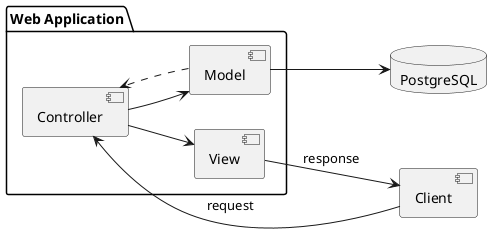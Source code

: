@startuml

left to right direction

package "Web Application" {
    [View]
    [Model]
    [Controller]
}
database PostgreSQL

[Client] --> [Controller] : request
[Controller] --> [Model]
[Model] --> PostgreSQL
[Model] ..> [Controller]
[Controller] --> [View]
[View] --> [Client] : response

@enduml
